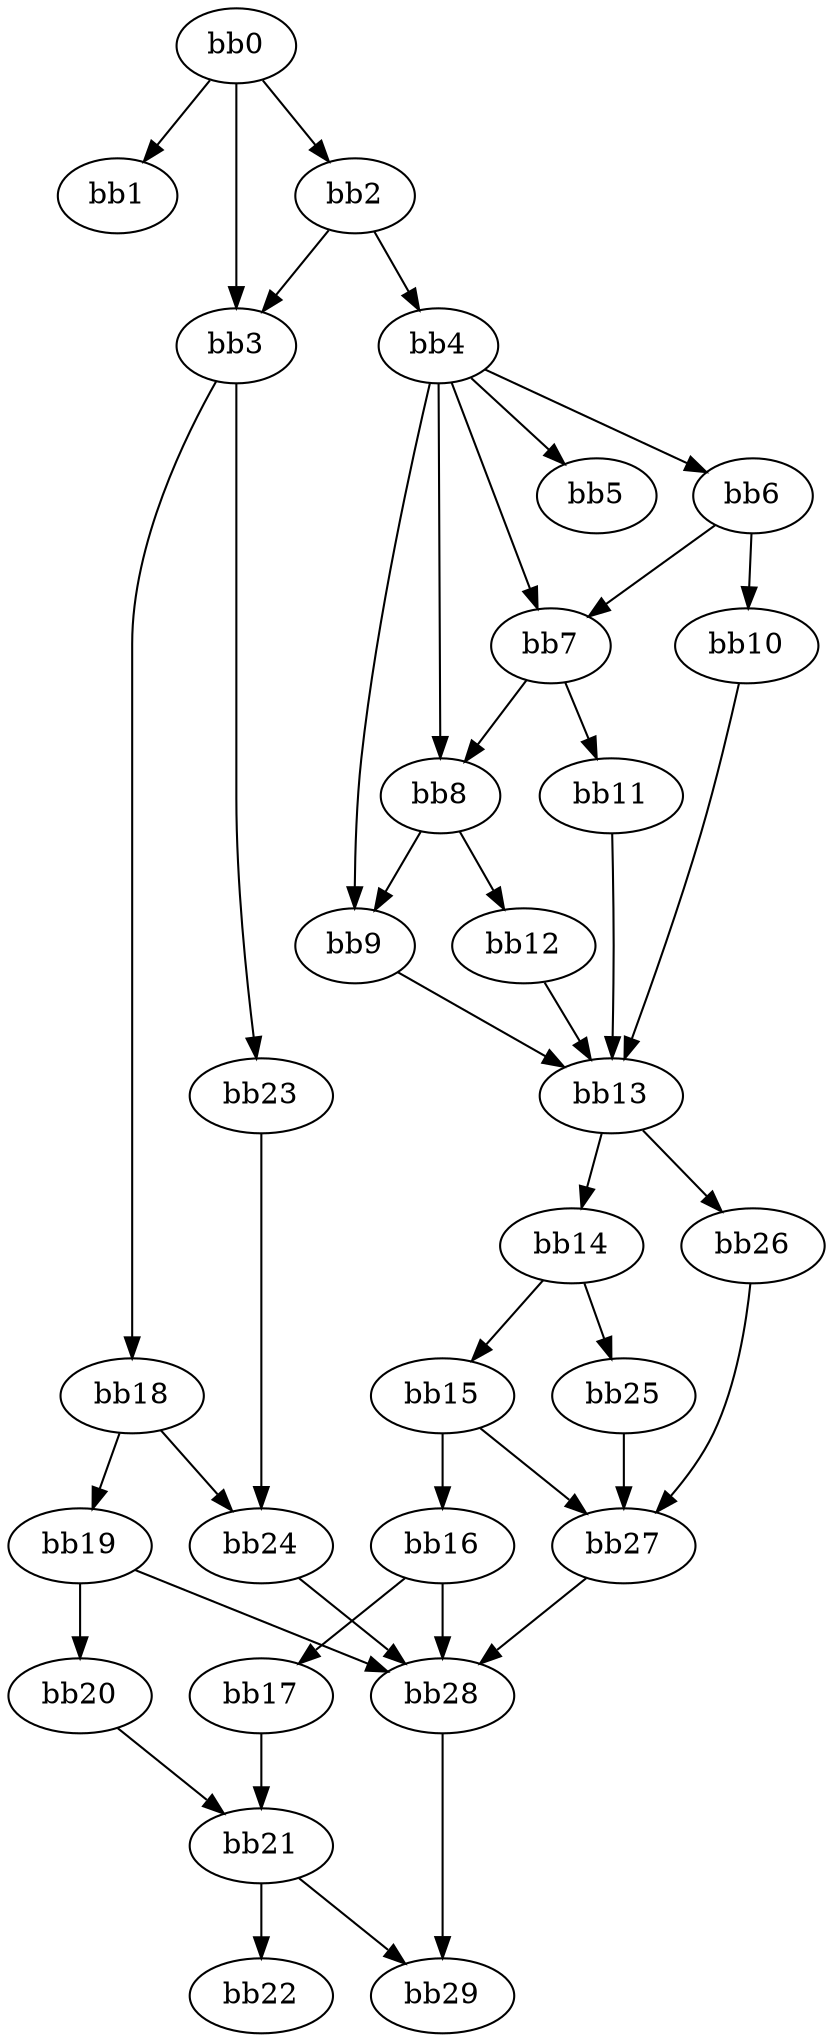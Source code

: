 digraph {
    0 [ label = "bb0\l" ]
    1 [ label = "bb1\l" ]
    2 [ label = "bb2\l" ]
    3 [ label = "bb3\l" ]
    4 [ label = "bb4\l" ]
    5 [ label = "bb5\l" ]
    6 [ label = "bb6\l" ]
    7 [ label = "bb7\l" ]
    8 [ label = "bb8\l" ]
    9 [ label = "bb9\l" ]
    10 [ label = "bb10\l" ]
    11 [ label = "bb11\l" ]
    12 [ label = "bb12\l" ]
    13 [ label = "bb13\l" ]
    14 [ label = "bb14\l" ]
    15 [ label = "bb15\l" ]
    16 [ label = "bb16\l" ]
    17 [ label = "bb17\l" ]
    18 [ label = "bb18\l" ]
    19 [ label = "bb19\l" ]
    20 [ label = "bb20\l" ]
    21 [ label = "bb21\l" ]
    22 [ label = "bb22\l" ]
    23 [ label = "bb23\l" ]
    24 [ label = "bb24\l" ]
    25 [ label = "bb25\l" ]
    26 [ label = "bb26\l" ]
    27 [ label = "bb27\l" ]
    28 [ label = "bb28\l" ]
    29 [ label = "bb29\l" ]
    0 -> 1 [ ]
    0 -> 2 [ ]
    0 -> 3 [ ]
    2 -> 3 [ ]
    2 -> 4 [ ]
    3 -> 18 [ ]
    3 -> 23 [ ]
    4 -> 5 [ ]
    4 -> 6 [ ]
    4 -> 7 [ ]
    4 -> 8 [ ]
    4 -> 9 [ ]
    6 -> 7 [ ]
    6 -> 10 [ ]
    7 -> 8 [ ]
    7 -> 11 [ ]
    8 -> 9 [ ]
    8 -> 12 [ ]
    9 -> 13 [ ]
    10 -> 13 [ ]
    11 -> 13 [ ]
    12 -> 13 [ ]
    13 -> 14 [ ]
    13 -> 26 [ ]
    14 -> 15 [ ]
    14 -> 25 [ ]
    15 -> 16 [ ]
    15 -> 27 [ ]
    16 -> 17 [ ]
    16 -> 28 [ ]
    17 -> 21 [ ]
    18 -> 19 [ ]
    18 -> 24 [ ]
    19 -> 20 [ ]
    19 -> 28 [ ]
    20 -> 21 [ ]
    21 -> 22 [ ]
    21 -> 29 [ ]
    23 -> 24 [ ]
    24 -> 28 [ ]
    25 -> 27 [ ]
    26 -> 27 [ ]
    27 -> 28 [ ]
    28 -> 29 [ ]
}

